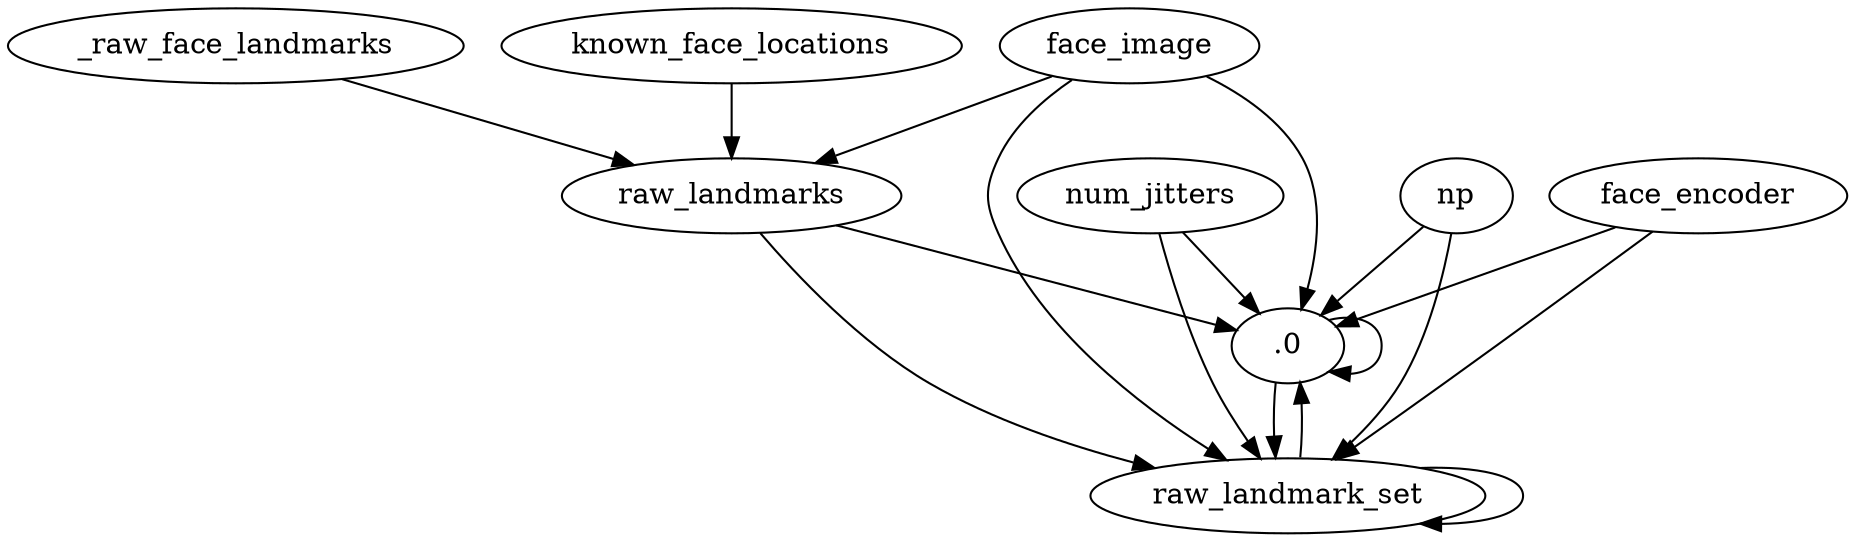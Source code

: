 digraph {known_face_locations->raw_landmarks
face_image->raw_landmarks
_raw_face_landmarks->raw_landmarks
.0->.0
face_image->.0
num_jitters->.0
raw_landmarks->.0
raw_landmark_set->.0
np->.0
face_encoder->.0
.0->raw_landmark_set
face_image->raw_landmark_set
num_jitters->raw_landmark_set
raw_landmarks->raw_landmark_set
raw_landmark_set->raw_landmark_set
np->raw_landmark_set
face_encoder->raw_landmark_set
}